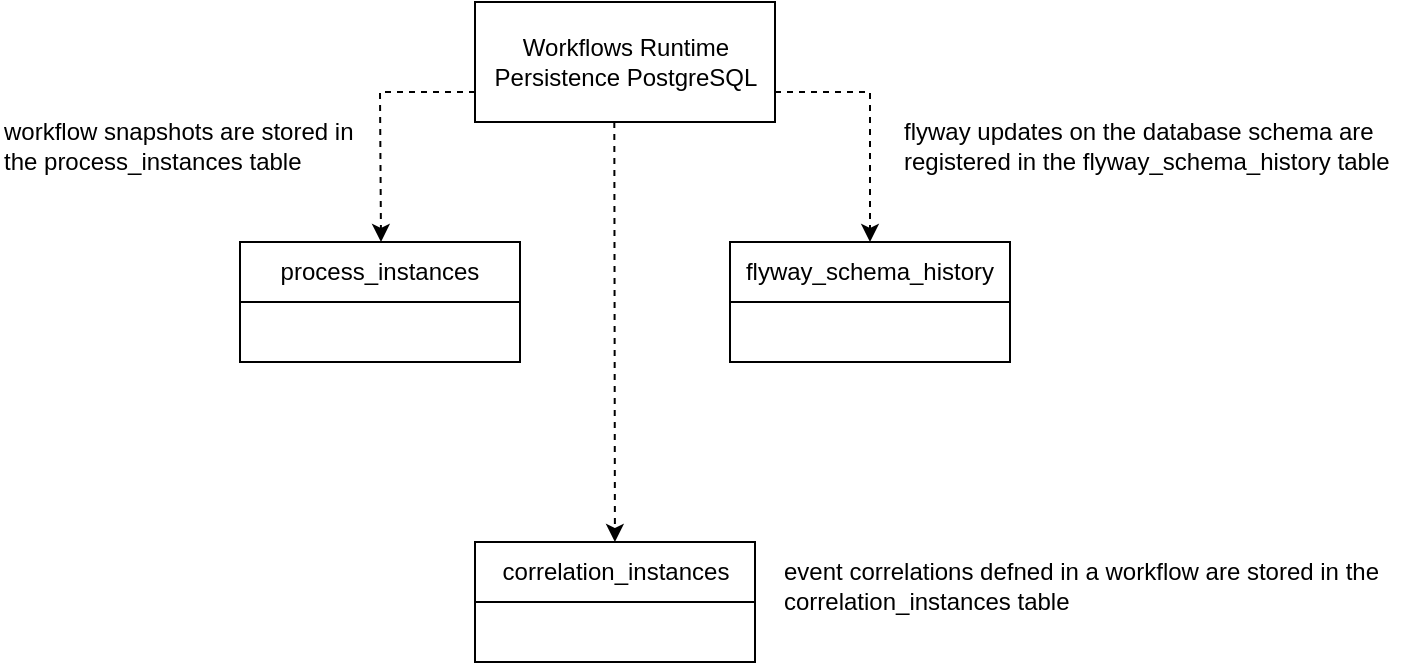 <mxfile version="23.1.5" type="device">
  <diagram name="Page-1" id="ohW414weAMjfF7zPGFYP">
    <mxGraphModel dx="979" dy="529" grid="0" gridSize="10" guides="1" tooltips="1" connect="1" arrows="1" fold="1" page="1" pageScale="1" pageWidth="850" pageHeight="1100" math="0" shadow="0">
      <root>
        <mxCell id="0" />
        <mxCell id="1" parent="0" />
        <mxCell id="mPxZNNTQL4VJy8QZwQUN-29" value="process_instances" style="swimlane;fontStyle=0;childLayout=stackLayout;horizontal=1;startSize=30;horizontalStack=0;resizeParent=1;resizeParentMax=0;resizeLast=0;collapsible=1;marginBottom=0;whiteSpace=wrap;html=1;" parent="1" vertex="1">
          <mxGeometry x="195" y="246" width="140" height="60" as="geometry" />
        </mxCell>
        <mxCell id="mPxZNNTQL4VJy8QZwQUN-33" value="correlation_instances" style="swimlane;fontStyle=0;childLayout=stackLayout;horizontal=1;startSize=30;horizontalStack=0;resizeParent=1;resizeParentMax=0;resizeLast=0;collapsible=1;marginBottom=0;whiteSpace=wrap;html=1;" parent="1" vertex="1">
          <mxGeometry x="312.5" y="396" width="140" height="60" as="geometry" />
        </mxCell>
        <mxCell id="g4UiwubL2sIvR2kkYWUs-1" value="flyway_schema_history" style="swimlane;fontStyle=0;childLayout=stackLayout;horizontal=1;startSize=30;horizontalStack=0;resizeParent=1;resizeParentMax=0;resizeLast=0;collapsible=1;marginBottom=0;whiteSpace=wrap;html=1;" vertex="1" parent="1">
          <mxGeometry x="440" y="246" width="140" height="60" as="geometry" />
        </mxCell>
        <mxCell id="g4UiwubL2sIvR2kkYWUs-2" value="Workflows Runtime Persistence PostgreSQL" style="rounded=0;whiteSpace=wrap;html=1;" vertex="1" parent="1">
          <mxGeometry x="312.5" y="126" width="150" height="60" as="geometry" />
        </mxCell>
        <mxCell id="g4UiwubL2sIvR2kkYWUs-5" value="" style="endArrow=classic;html=1;rounded=0;dashed=1;exitX=0;exitY=0.75;exitDx=0;exitDy=0;" edge="1" parent="1" source="g4UiwubL2sIvR2kkYWUs-2">
          <mxGeometry width="50" height="50" relative="1" as="geometry">
            <mxPoint x="264.5" y="147" as="sourcePoint" />
            <mxPoint x="265.5" y="246" as="targetPoint" />
            <Array as="points">
              <mxPoint x="265" y="171" />
            </Array>
          </mxGeometry>
        </mxCell>
        <mxCell id="g4UiwubL2sIvR2kkYWUs-6" value="workflow snapshots are stored in&lt;br&gt;the process_instances table" style="text;html=1;strokeColor=none;fillColor=none;align=left;verticalAlign=middle;whiteSpace=wrap;rounded=0;" vertex="1" parent="1">
          <mxGeometry x="75" y="186" width="230" height="24" as="geometry" />
        </mxCell>
        <mxCell id="g4UiwubL2sIvR2kkYWUs-7" value="" style="endArrow=classic;html=1;rounded=0;dashed=1;exitX=1;exitY=0.75;exitDx=0;exitDy=0;entryX=0.5;entryY=0;entryDx=0;entryDy=0;" edge="1" parent="1" source="g4UiwubL2sIvR2kkYWUs-2" target="g4UiwubL2sIvR2kkYWUs-1">
          <mxGeometry width="50" height="50" relative="1" as="geometry">
            <mxPoint x="465" y="166" as="sourcePoint" />
            <mxPoint x="510" y="241" as="targetPoint" />
            <Array as="points">
              <mxPoint x="510" y="171" />
            </Array>
          </mxGeometry>
        </mxCell>
        <mxCell id="g4UiwubL2sIvR2kkYWUs-8" value="flyway updates on the database schema are registered in the flyway_schema_history table" style="text;html=1;strokeColor=none;fillColor=none;align=left;verticalAlign=middle;whiteSpace=wrap;rounded=0;" vertex="1" parent="1">
          <mxGeometry x="525" y="186" width="250" height="24" as="geometry" />
        </mxCell>
        <mxCell id="g4UiwubL2sIvR2kkYWUs-9" value="" style="endArrow=classic;html=1;rounded=0;dashed=1;" edge="1" parent="1" target="mPxZNNTQL4VJy8QZwQUN-33">
          <mxGeometry width="50" height="50" relative="1" as="geometry">
            <mxPoint x="382.16" y="186" as="sourcePoint" />
            <mxPoint x="382.66" y="226" as="targetPoint" />
          </mxGeometry>
        </mxCell>
        <mxCell id="g4UiwubL2sIvR2kkYWUs-10" value="event correlations defned in a workflow are stored in the correlation_instances table" style="text;html=1;strokeColor=none;fillColor=none;align=left;verticalAlign=middle;whiteSpace=wrap;rounded=0;" vertex="1" parent="1">
          <mxGeometry x="465" y="406" width="300" height="24" as="geometry" />
        </mxCell>
      </root>
    </mxGraphModel>
  </diagram>
</mxfile>
